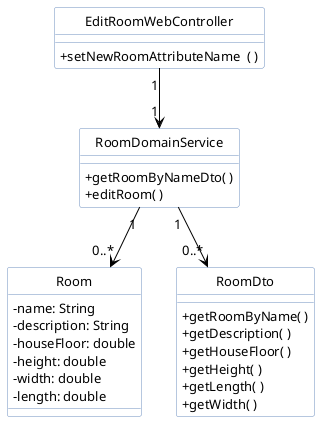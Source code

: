 @startuml

skinparam class {
    HeaderBackgroundColor #DAE8FC
	BackgroundColor White
	ArrowColor black
	BorderColor 6C8EBF
	FontSize 15
	headerFontColor 6C8EBF
	style Frame
	FontName Arial Rounded MT Bold

	}
hide circle

skinparam classAttributeIconSize 0

skinparam classAttributeFontSize 13

skinparam shadowing false

skinparam defaultFontName Segoe UI
class EditRoomWebController
class RoomDomainService
class Room

EditRoomWebController "1" -down-> "1" RoomDomainService

RoomDomainService "1" --> "0..*" Room

RoomDomainService "1" --> "0..*" RoomDto


EditRoomWebController : + setNewRoomAttributeName  ( )


RoomDomainService : + getRoomByNameDto( )
RoomDomainService : + editRoom( )

RoomDto : + getRoomByName( )
RoomDto : + getDescription( )
RoomDto : + getHouseFloor( )
RoomDto : + getHeight( )
RoomDto : + getLength( )
RoomDto : + getWidth( )


Room : -  name: String
Room : -  description: String
Room : -  houseFloor: double
Room : -  height: double
Room : -  width: double
Room : -  length: double


@enduml